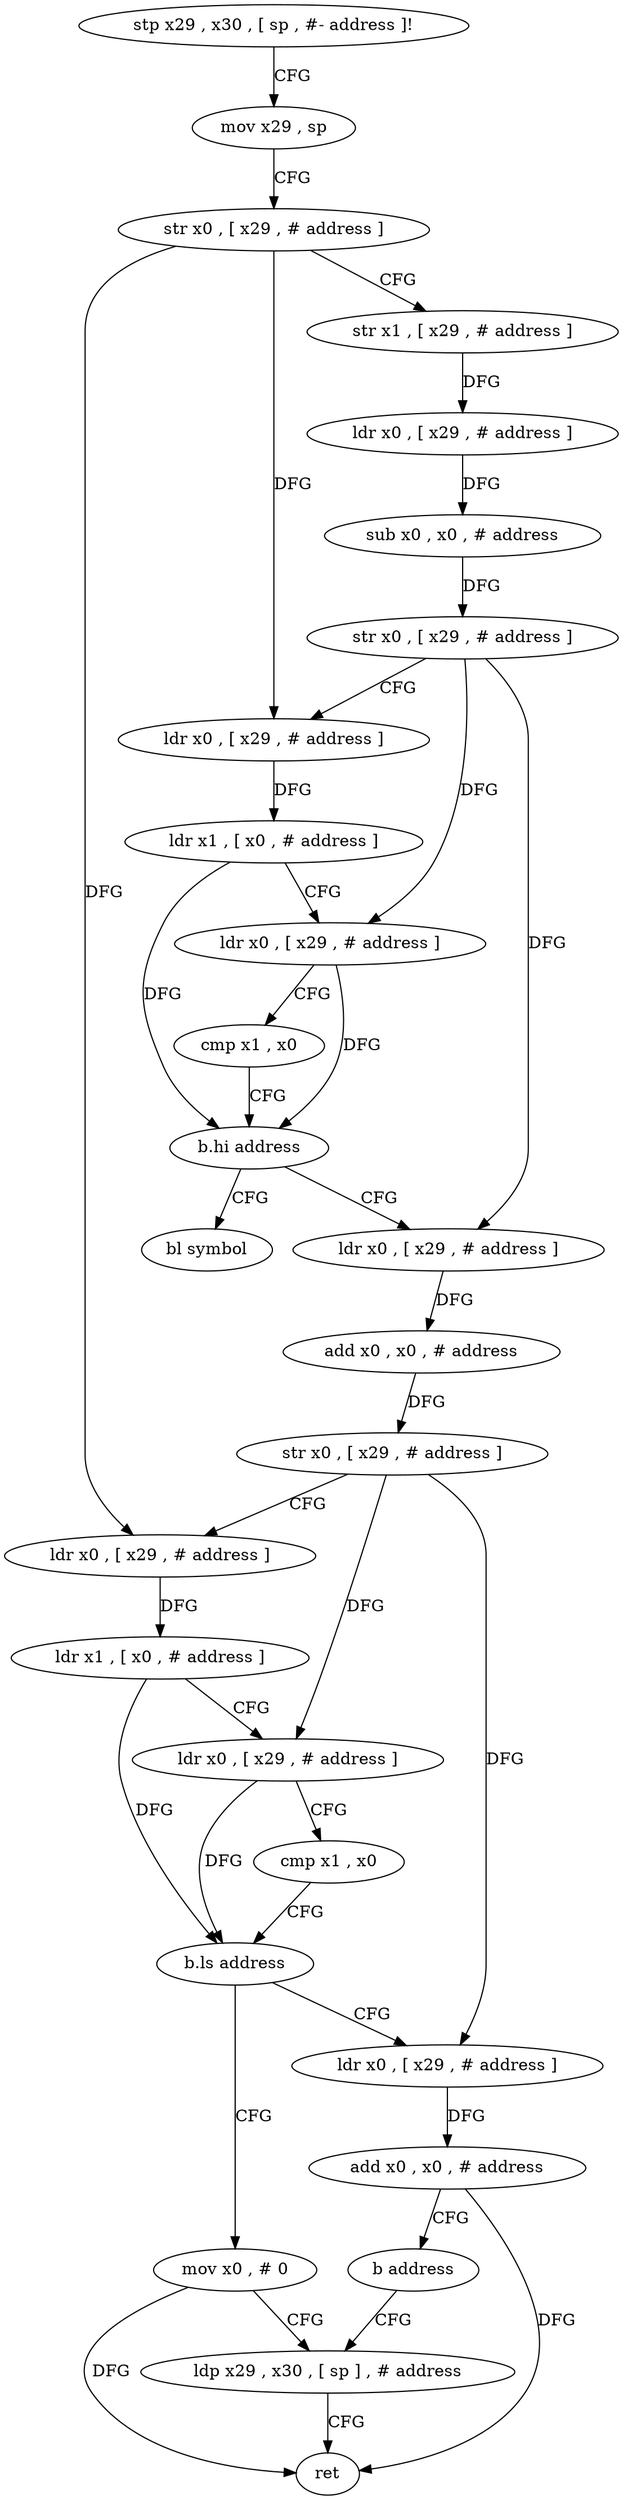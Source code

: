 digraph "func" {
"188720" [label = "stp x29 , x30 , [ sp , #- address ]!" ]
"188724" [label = "mov x29 , sp" ]
"188728" [label = "str x0 , [ x29 , # address ]" ]
"188732" [label = "str x1 , [ x29 , # address ]" ]
"188736" [label = "ldr x0 , [ x29 , # address ]" ]
"188740" [label = "sub x0 , x0 , # address" ]
"188744" [label = "str x0 , [ x29 , # address ]" ]
"188748" [label = "ldr x0 , [ x29 , # address ]" ]
"188752" [label = "ldr x1 , [ x0 , # address ]" ]
"188756" [label = "ldr x0 , [ x29 , # address ]" ]
"188760" [label = "cmp x1 , x0" ]
"188764" [label = "b.hi address" ]
"188772" [label = "ldr x0 , [ x29 , # address ]" ]
"188768" [label = "bl symbol" ]
"188776" [label = "add x0 , x0 , # address" ]
"188780" [label = "str x0 , [ x29 , # address ]" ]
"188784" [label = "ldr x0 , [ x29 , # address ]" ]
"188788" [label = "ldr x1 , [ x0 , # address ]" ]
"188792" [label = "ldr x0 , [ x29 , # address ]" ]
"188796" [label = "cmp x1 , x0" ]
"188800" [label = "b.ls address" ]
"188816" [label = "mov x0 , # 0" ]
"188804" [label = "ldr x0 , [ x29 , # address ]" ]
"188820" [label = "ldp x29 , x30 , [ sp ] , # address" ]
"188808" [label = "add x0 , x0 , # address" ]
"188812" [label = "b address" ]
"188824" [label = "ret" ]
"188720" -> "188724" [ label = "CFG" ]
"188724" -> "188728" [ label = "CFG" ]
"188728" -> "188732" [ label = "CFG" ]
"188728" -> "188748" [ label = "DFG" ]
"188728" -> "188784" [ label = "DFG" ]
"188732" -> "188736" [ label = "DFG" ]
"188736" -> "188740" [ label = "DFG" ]
"188740" -> "188744" [ label = "DFG" ]
"188744" -> "188748" [ label = "CFG" ]
"188744" -> "188756" [ label = "DFG" ]
"188744" -> "188772" [ label = "DFG" ]
"188748" -> "188752" [ label = "DFG" ]
"188752" -> "188756" [ label = "CFG" ]
"188752" -> "188764" [ label = "DFG" ]
"188756" -> "188760" [ label = "CFG" ]
"188756" -> "188764" [ label = "DFG" ]
"188760" -> "188764" [ label = "CFG" ]
"188764" -> "188772" [ label = "CFG" ]
"188764" -> "188768" [ label = "CFG" ]
"188772" -> "188776" [ label = "DFG" ]
"188776" -> "188780" [ label = "DFG" ]
"188780" -> "188784" [ label = "CFG" ]
"188780" -> "188792" [ label = "DFG" ]
"188780" -> "188804" [ label = "DFG" ]
"188784" -> "188788" [ label = "DFG" ]
"188788" -> "188792" [ label = "CFG" ]
"188788" -> "188800" [ label = "DFG" ]
"188792" -> "188796" [ label = "CFG" ]
"188792" -> "188800" [ label = "DFG" ]
"188796" -> "188800" [ label = "CFG" ]
"188800" -> "188816" [ label = "CFG" ]
"188800" -> "188804" [ label = "CFG" ]
"188816" -> "188820" [ label = "CFG" ]
"188816" -> "188824" [ label = "DFG" ]
"188804" -> "188808" [ label = "DFG" ]
"188820" -> "188824" [ label = "CFG" ]
"188808" -> "188812" [ label = "CFG" ]
"188808" -> "188824" [ label = "DFG" ]
"188812" -> "188820" [ label = "CFG" ]
}
